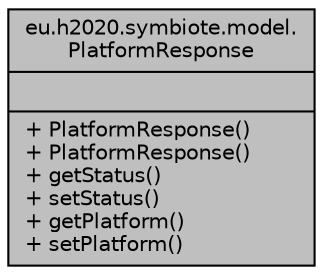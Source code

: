 digraph "eu.h2020.symbiote.model.PlatformResponse"
{
  edge [fontname="Helvetica",fontsize="10",labelfontname="Helvetica",labelfontsize="10"];
  node [fontname="Helvetica",fontsize="10",shape=record];
  Node1 [label="{eu.h2020.symbiote.model.\lPlatformResponse\n||+ PlatformResponse()\l+ PlatformResponse()\l+ getStatus()\l+ setStatus()\l+ getPlatform()\l+ setPlatform()\l}",height=0.2,width=0.4,color="black", fillcolor="grey75", style="filled", fontcolor="black"];
}
